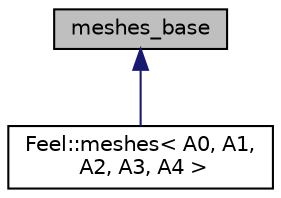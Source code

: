 digraph "meshes_base"
{
 // LATEX_PDF_SIZE
  edge [fontname="Helvetica",fontsize="10",labelfontname="Helvetica",labelfontsize="10"];
  node [fontname="Helvetica",fontsize="10",shape=record];
  Node1 [label="meshes_base",height=0.2,width=0.4,color="black", fillcolor="grey75", style="filled", fontcolor="black",tooltip=" "];
  Node1 -> Node2 [dir="back",color="midnightblue",fontsize="10",style="solid",fontname="Helvetica"];
  Node2 [label="Feel::meshes\< A0, A1,\l A2, A3, A4 \>",height=0.2,width=0.4,color="black", fillcolor="white", style="filled",URL="$structFeel_1_1meshes.html",tooltip=" "];
}
